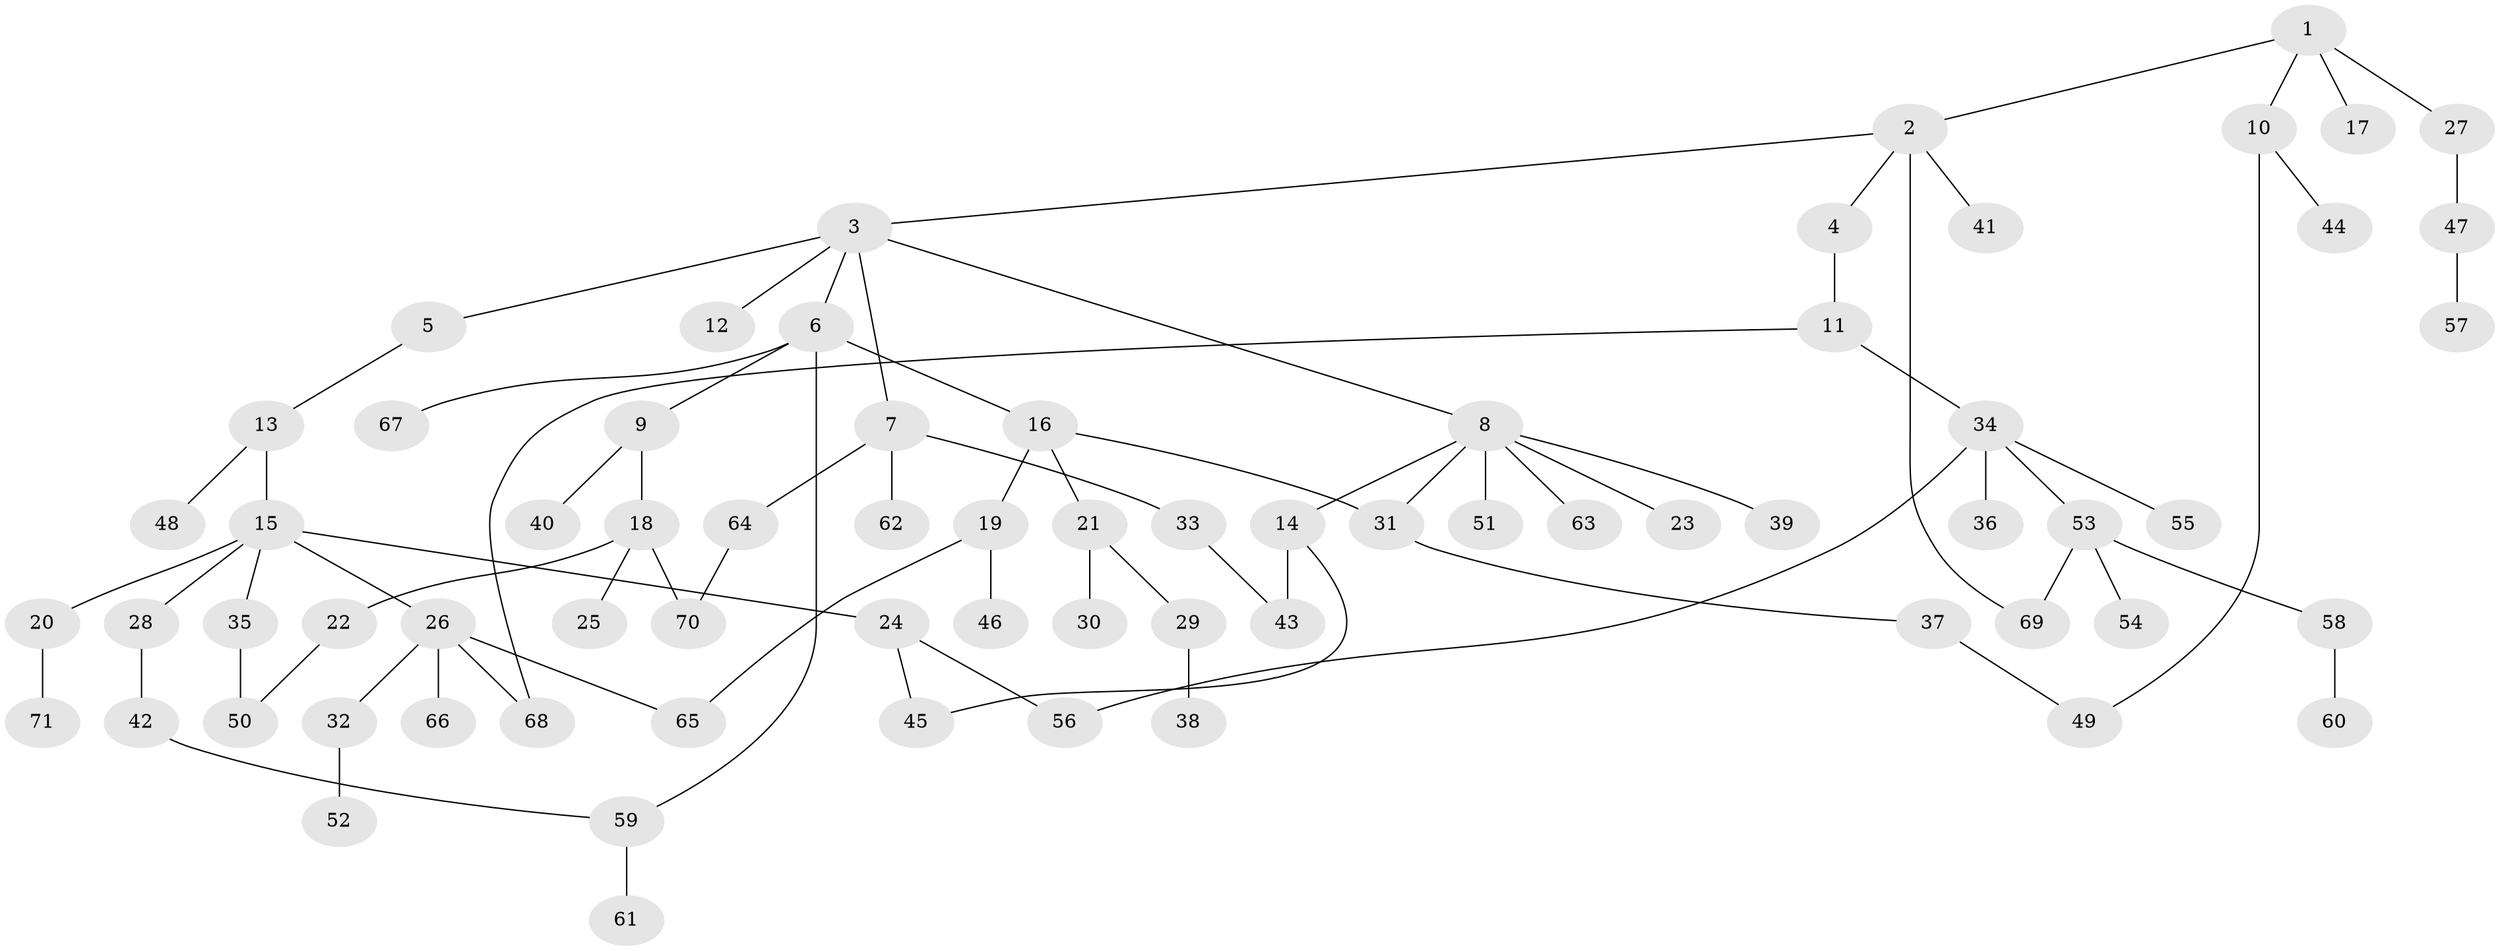// coarse degree distribution, {4: 0.06818181818181818, 5: 0.06818181818181818, 3: 0.20454545454545456, 7: 0.022727272727272728, 6: 0.045454545454545456, 2: 0.20454545454545456, 1: 0.38636363636363635}
// Generated by graph-tools (version 1.1) at 2025/41/03/06/25 10:41:29]
// undirected, 71 vertices, 81 edges
graph export_dot {
graph [start="1"]
  node [color=gray90,style=filled];
  1;
  2;
  3;
  4;
  5;
  6;
  7;
  8;
  9;
  10;
  11;
  12;
  13;
  14;
  15;
  16;
  17;
  18;
  19;
  20;
  21;
  22;
  23;
  24;
  25;
  26;
  27;
  28;
  29;
  30;
  31;
  32;
  33;
  34;
  35;
  36;
  37;
  38;
  39;
  40;
  41;
  42;
  43;
  44;
  45;
  46;
  47;
  48;
  49;
  50;
  51;
  52;
  53;
  54;
  55;
  56;
  57;
  58;
  59;
  60;
  61;
  62;
  63;
  64;
  65;
  66;
  67;
  68;
  69;
  70;
  71;
  1 -- 2;
  1 -- 10;
  1 -- 17;
  1 -- 27;
  2 -- 3;
  2 -- 4;
  2 -- 41;
  2 -- 69;
  3 -- 5;
  3 -- 6;
  3 -- 7;
  3 -- 8;
  3 -- 12;
  4 -- 11;
  5 -- 13;
  6 -- 9;
  6 -- 16;
  6 -- 59;
  6 -- 67;
  7 -- 33;
  7 -- 62;
  7 -- 64;
  8 -- 14;
  8 -- 23;
  8 -- 39;
  8 -- 51;
  8 -- 63;
  8 -- 31;
  9 -- 18;
  9 -- 40;
  10 -- 44;
  10 -- 49;
  11 -- 34;
  11 -- 68;
  13 -- 15;
  13 -- 48;
  14 -- 43;
  14 -- 45;
  15 -- 20;
  15 -- 24;
  15 -- 26;
  15 -- 28;
  15 -- 35;
  16 -- 19;
  16 -- 21;
  16 -- 31;
  18 -- 22;
  18 -- 25;
  18 -- 70;
  19 -- 46;
  19 -- 65;
  20 -- 71;
  21 -- 29;
  21 -- 30;
  22 -- 50;
  24 -- 45;
  24 -- 56;
  26 -- 32;
  26 -- 66;
  26 -- 68;
  26 -- 65;
  27 -- 47;
  28 -- 42;
  29 -- 38;
  31 -- 37;
  32 -- 52;
  33 -- 43;
  34 -- 36;
  34 -- 53;
  34 -- 55;
  34 -- 56;
  35 -- 50;
  37 -- 49;
  42 -- 59;
  47 -- 57;
  53 -- 54;
  53 -- 58;
  53 -- 69;
  58 -- 60;
  59 -- 61;
  64 -- 70;
}
